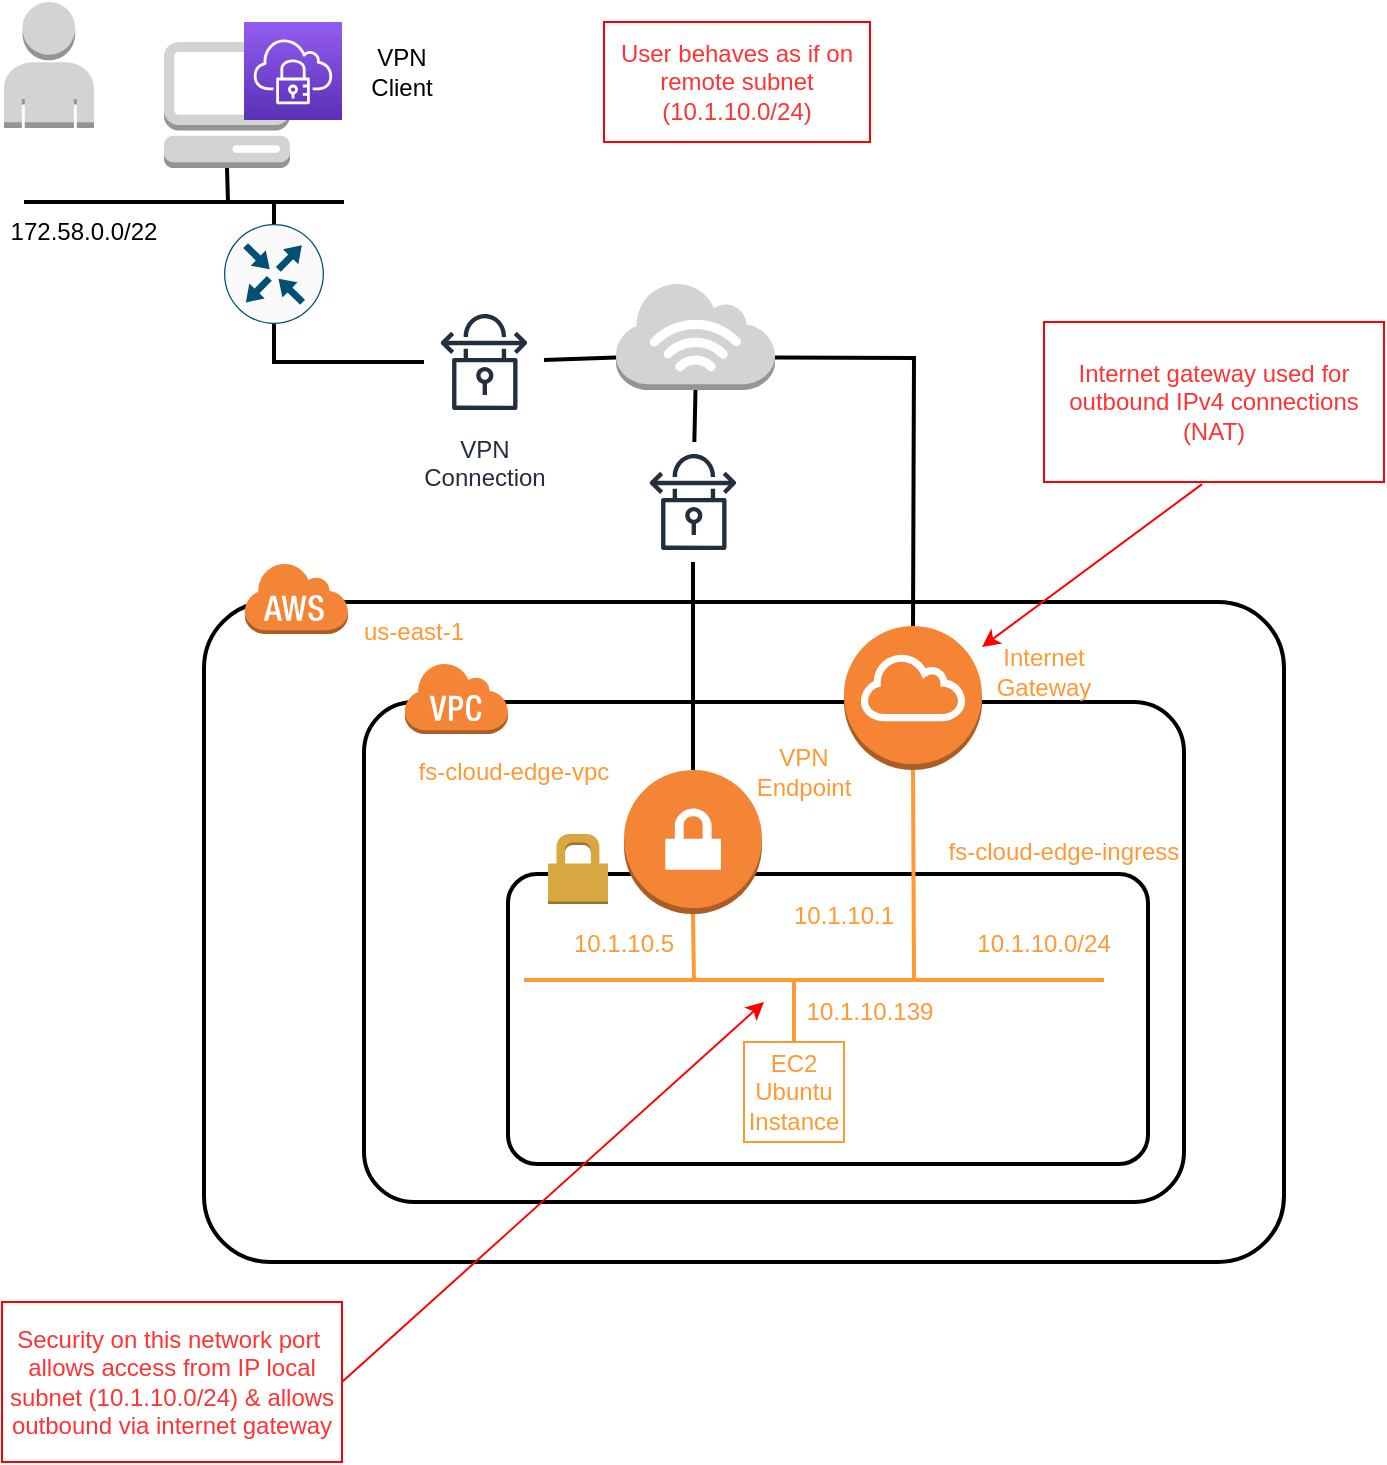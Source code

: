 <mxfile>
    <diagram id="jgDV_dqzoq21Y1PlJQLf" name="Page-1">
        <mxGraphModel dx="1774" dy="807" grid="1" gridSize="10" guides="1" tooltips="1" connect="1" arrows="1" fold="1" page="1" pageScale="1" pageWidth="827" pageHeight="1169" math="0" shadow="0">
            <root>
                <mxCell id="0"/>
                <object label="Base" id="1">
                    <mxCell style="" parent="0"/>
                </object>
                <mxCell id="2" value="" style="rounded=1;arcSize=10;dashed=0;fillColor=none;gradientColor=none;strokeWidth=2;" parent="1" vertex="1">
                    <mxGeometry x="180" y="340" width="540" height="330" as="geometry"/>
                </mxCell>
                <mxCell id="3" value="" style="dashed=0;html=1;shape=mxgraph.aws3.cloud;fillColor=#F58536;gradientColor=none;dashed=0;" parent="1" vertex="1">
                    <mxGeometry x="200" y="320" width="52" height="36" as="geometry"/>
                </mxCell>
                <mxCell id="5" value="" style="outlineConnect=0;dashed=0;verticalLabelPosition=bottom;verticalAlign=top;align=center;html=1;shape=mxgraph.aws3.internet_3;fillColor=#D2D3D3;gradientColor=none;" parent="1" vertex="1">
                    <mxGeometry x="386" y="180" width="79.5" height="54" as="geometry"/>
                </mxCell>
                <mxCell id="11" value="" style="outlineConnect=0;dashed=0;verticalLabelPosition=bottom;verticalAlign=top;align=center;html=1;shape=mxgraph.aws3.user;fillColor=#D2D3D3;gradientColor=none;" parent="1" vertex="1">
                    <mxGeometry x="80" y="40" width="45" height="63" as="geometry"/>
                </mxCell>
                <mxCell id="12" value="" style="outlineConnect=0;dashed=0;verticalLabelPosition=bottom;verticalAlign=top;align=center;html=1;shape=mxgraph.aws3.management_console;fillColor=#D2D3D3;gradientColor=none;" parent="1" vertex="1">
                    <mxGeometry x="160" y="60" width="63" height="63" as="geometry"/>
                </mxCell>
                <mxCell id="46" value="" style="sketch=0;points=[[0.5,0,0],[1,0.5,0],[0.5,1,0],[0,0.5,0],[0.145,0.145,0],[0.856,0.145,0],[0.855,0.856,0],[0.145,0.855,0]];verticalLabelPosition=bottom;html=1;verticalAlign=top;aspect=fixed;align=center;pointerEvents=1;shape=mxgraph.cisco19.rect;prIcon=router;fillColor=#FAFAFA;strokeColor=#005073;fontColor=#FF9933;" parent="1" vertex="1">
                    <mxGeometry x="190" y="151" width="50" height="50" as="geometry"/>
                </mxCell>
                <object label="VPC" id="6">
                    <mxCell style="" parent="0"/>
                </object>
                <mxCell id="7" value="" style="rounded=1;arcSize=10;dashed=0;fillColor=none;gradientColor=none;strokeWidth=2;" parent="6" vertex="1">
                    <mxGeometry x="260" y="390" width="410" height="250" as="geometry"/>
                </mxCell>
                <mxCell id="8" value="" style="dashed=0;html=1;shape=mxgraph.aws3.virtual_private_cloud;fillColor=#F58536;gradientColor=none;dashed=0;" parent="6" vertex="1">
                    <mxGeometry x="280" y="370" width="52" height="36" as="geometry"/>
                </mxCell>
                <mxCell id="16" value="" style="rounded=1;arcSize=10;dashed=0;fillColor=none;gradientColor=none;strokeWidth=2;" parent="6" vertex="1">
                    <mxGeometry x="332" y="476" width="320" height="145" as="geometry"/>
                </mxCell>
                <mxCell id="17" value="" style="dashed=0;html=1;shape=mxgraph.aws3.permissions;fillColor=#D9A741;gradientColor=none;dashed=0;" parent="6" vertex="1">
                    <mxGeometry x="352" y="456" width="30" height="35" as="geometry"/>
                </mxCell>
                <object label="Networking" id="4">
                    <mxCell style="" parent="0"/>
                </object>
                <mxCell id="18" value="" style="endArrow=none;html=1;strokeWidth=2;strokeColor=#FF9933;" parent="4" edge="1">
                    <mxGeometry width="50" height="50" relative="1" as="geometry">
                        <mxPoint x="340" y="529" as="sourcePoint"/>
                        <mxPoint x="630" y="529" as="targetPoint"/>
                    </mxGeometry>
                </mxCell>
                <mxCell id="19" value="10.1.10.0/24" style="text;html=1;strokeColor=none;fillColor=none;align=center;verticalAlign=middle;whiteSpace=wrap;rounded=0;fontColor=#FF9933;" parent="4" vertex="1">
                    <mxGeometry x="570" y="496" width="60" height="30" as="geometry"/>
                </mxCell>
                <mxCell id="20" value="172.58.0.0/22" style="text;html=1;strokeColor=none;fillColor=none;align=center;verticalAlign=middle;whiteSpace=wrap;rounded=0;" parent="4" vertex="1">
                    <mxGeometry x="90" y="140" width="60" height="30" as="geometry"/>
                </mxCell>
                <mxCell id="24" value="" style="endArrow=none;html=1;fontColor=#FF9933;strokeColor=#FF9933;strokeWidth=2;entryX=0.5;entryY=1;entryDx=0;entryDy=0;entryPerimeter=0;" parent="4" target="51" edge="1">
                    <mxGeometry width="50" height="50" relative="1" as="geometry">
                        <mxPoint x="425" y="530" as="sourcePoint"/>
                        <mxPoint x="424.634" y="432" as="targetPoint"/>
                    </mxGeometry>
                </mxCell>
                <mxCell id="25" value="" style="endArrow=none;html=1;fontColor=#FF9933;strokeColor=#000000;strokeWidth=2;" parent="4" edge="1">
                    <mxGeometry width="50" height="50" relative="1" as="geometry">
                        <mxPoint x="90" y="140" as="sourcePoint"/>
                        <mxPoint x="250" y="140" as="targetPoint"/>
                    </mxGeometry>
                </mxCell>
                <mxCell id="27" value="" style="endArrow=none;html=1;fontColor=#FF9933;strokeColor=#000000;strokeWidth=2;entryX=0.5;entryY=1;entryDx=0;entryDy=0;entryPerimeter=0;" parent="4" target="12" edge="1">
                    <mxGeometry width="50" height="50" relative="1" as="geometry">
                        <mxPoint x="192" y="140" as="sourcePoint"/>
                        <mxPoint x="-10" y="140" as="targetPoint"/>
                    </mxGeometry>
                </mxCell>
                <mxCell id="29" value="" style="endArrow=none;html=1;fontColor=#FF9933;strokeColor=#000000;strokeWidth=2;entryX=0.5;entryY=1;entryDx=0;entryDy=0;entryPerimeter=0;startArrow=none;" parent="4" source="76" target="5" edge="1">
                    <mxGeometry width="50" height="50" relative="1" as="geometry">
                        <mxPoint x="424.778" y="360" as="sourcePoint"/>
                        <mxPoint x="110" y="240" as="targetPoint"/>
                    </mxGeometry>
                </mxCell>
                <mxCell id="30" value="" style="rounded=0;whiteSpace=wrap;html=1;fontColor=#FF9933;strokeColor=#FF9933;" parent="4" vertex="1">
                    <mxGeometry x="450" y="560" width="50" height="50" as="geometry"/>
                </mxCell>
                <mxCell id="31" value="" style="endArrow=none;html=1;fontColor=#FF9933;strokeColor=#FF9933;strokeWidth=2;entryX=0.5;entryY=0;entryDx=0;entryDy=0;" parent="4" target="30" edge="1">
                    <mxGeometry width="50" height="50" relative="1" as="geometry">
                        <mxPoint x="475" y="530" as="sourcePoint"/>
                        <mxPoint x="70" y="470" as="targetPoint"/>
                    </mxGeometry>
                </mxCell>
                <mxCell id="32" value="EC2 Ubuntu Instance" style="text;html=1;strokeColor=none;fillColor=none;align=center;verticalAlign=middle;whiteSpace=wrap;rounded=0;fontColor=#FF9933;" parent="4" vertex="1">
                    <mxGeometry x="445" y="570" width="60" height="30" as="geometry"/>
                </mxCell>
                <mxCell id="33" value="10.1.10.139" style="text;html=1;strokeColor=none;fillColor=none;align=center;verticalAlign=middle;whiteSpace=wrap;rounded=0;fontColor=#FF9933;" parent="4" vertex="1">
                    <mxGeometry x="483" y="530" width="60" height="30" as="geometry"/>
                </mxCell>
                <mxCell id="39" value="fs-cloud-edge-ingress" style="text;html=1;strokeColor=none;fillColor=none;align=center;verticalAlign=middle;whiteSpace=wrap;rounded=0;fontColor=#FF9933;" parent="4" vertex="1">
                    <mxGeometry x="505" y="450" width="210" height="30" as="geometry"/>
                </mxCell>
                <mxCell id="40" value="fs-cloud-edge-vpc" style="text;html=1;strokeColor=none;fillColor=none;align=center;verticalAlign=middle;whiteSpace=wrap;rounded=0;fontColor=#FF9933;" parent="4" vertex="1">
                    <mxGeometry x="230" y="410" width="210" height="30" as="geometry"/>
                </mxCell>
                <mxCell id="41" value="us-east-1" style="text;html=1;strokeColor=none;fillColor=none;align=center;verticalAlign=middle;whiteSpace=wrap;rounded=0;fontColor=#FF9933;" parent="4" vertex="1">
                    <mxGeometry x="180" y="340" width="210" height="30" as="geometry"/>
                </mxCell>
                <mxCell id="47" value="" style="endArrow=none;html=1;fontColor=#FF9933;strokeColor=#000000;strokeWidth=2;exitX=0.5;exitY=0;exitDx=0;exitDy=0;exitPerimeter=0;" parent="4" source="46" edge="1">
                    <mxGeometry width="50" height="50" relative="1" as="geometry">
                        <mxPoint x="202" y="150" as="sourcePoint"/>
                        <mxPoint x="215" y="140" as="targetPoint"/>
                    </mxGeometry>
                </mxCell>
                <mxCell id="51" value="" style="outlineConnect=0;dashed=0;verticalLabelPosition=bottom;verticalAlign=top;align=center;html=1;shape=mxgraph.aws3.vpn_gateway;fillColor=#F58536;gradientColor=none;" vertex="1" parent="4">
                    <mxGeometry x="390" y="424" width="69" height="72" as="geometry"/>
                </mxCell>
                <mxCell id="53" value="VPN&#10;Connection" style="sketch=0;outlineConnect=0;fontColor=#232F3E;gradientColor=none;strokeColor=#232F3E;fillColor=#ffffff;dashed=0;verticalLabelPosition=bottom;verticalAlign=top;align=center;html=1;fontSize=12;fontStyle=0;aspect=fixed;shape=mxgraph.aws4.resourceIcon;resIcon=mxgraph.aws4.vpn_connection;" vertex="1" parent="4">
                    <mxGeometry x="290" y="190" width="60" height="60" as="geometry"/>
                </mxCell>
                <mxCell id="54" value="" style="endArrow=none;html=1;fontColor=#FF9933;strokeColor=#000000;strokeWidth=2;exitX=0.5;exitY=1;exitDx=0;exitDy=0;exitPerimeter=0;rounded=0;" edge="1" parent="4" source="46" target="53">
                    <mxGeometry width="50" height="50" relative="1" as="geometry">
                        <mxPoint x="215" y="201" as="sourcePoint"/>
                        <mxPoint x="386" y="217.8" as="targetPoint"/>
                        <Array as="points">
                            <mxPoint x="215" y="220"/>
                        </Array>
                    </mxGeometry>
                </mxCell>
                <mxCell id="55" value="" style="endArrow=none;html=1;entryX=0;entryY=0.7;entryDx=0;entryDy=0;entryPerimeter=0;strokeWidth=2;" edge="1" parent="4" source="53" target="5">
                    <mxGeometry width="50" height="50" relative="1" as="geometry">
                        <mxPoint x="310" y="160" as="sourcePoint"/>
                        <mxPoint x="360" y="110" as="targetPoint"/>
                    </mxGeometry>
                </mxCell>
                <mxCell id="58" value="" style="sketch=0;points=[[0,0,0],[0.25,0,0],[0.5,0,0],[0.75,0,0],[1,0,0],[0,1,0],[0.25,1,0],[0.5,1,0],[0.75,1,0],[1,1,0],[0,0.25,0],[0,0.5,0],[0,0.75,0],[1,0.25,0],[1,0.5,0],[1,0.75,0]];outlineConnect=0;fontColor=#232F3E;gradientColor=#945DF2;gradientDirection=north;fillColor=#5A30B5;strokeColor=#ffffff;dashed=0;verticalLabelPosition=bottom;verticalAlign=top;align=center;html=1;fontSize=12;fontStyle=0;aspect=fixed;shape=mxgraph.aws4.resourceIcon;resIcon=mxgraph.aws4.client_vpn;" vertex="1" parent="4">
                    <mxGeometry x="200" y="50" width="49" height="49" as="geometry"/>
                </mxCell>
                <mxCell id="59" value="VPN&lt;br&gt;Client" style="text;html=1;strokeColor=none;fillColor=none;align=center;verticalAlign=middle;whiteSpace=wrap;rounded=0;" vertex="1" parent="4">
                    <mxGeometry x="249" y="59.5" width="60" height="30" as="geometry"/>
                </mxCell>
                <mxCell id="60" value="10.1.10.5" style="text;html=1;strokeColor=none;fillColor=none;align=center;verticalAlign=middle;whiteSpace=wrap;rounded=0;fontColor=#FF9933;" vertex="1" parent="4">
                    <mxGeometry x="360" y="496" width="60" height="30" as="geometry"/>
                </mxCell>
                <mxCell id="61" value="" style="outlineConnect=0;dashed=0;verticalLabelPosition=bottom;verticalAlign=top;align=center;html=1;shape=mxgraph.aws3.internet_gateway;fillColor=#F58534;gradientColor=none;" vertex="1" parent="4">
                    <mxGeometry x="500" y="352" width="69" height="72" as="geometry"/>
                </mxCell>
                <mxCell id="63" value="VPN Endpoint" style="text;html=1;strokeColor=none;fillColor=none;align=center;verticalAlign=middle;whiteSpace=wrap;rounded=0;fontColor=#FF9933;" vertex="1" parent="4">
                    <mxGeometry x="450" y="410" width="60" height="30" as="geometry"/>
                </mxCell>
                <mxCell id="64" value="Internet&lt;br&gt;Gateway" style="text;html=1;strokeColor=none;fillColor=none;align=center;verticalAlign=middle;whiteSpace=wrap;rounded=0;fontColor=#FF9933;" vertex="1" parent="4">
                    <mxGeometry x="570" y="360" width="60" height="30" as="geometry"/>
                </mxCell>
                <mxCell id="65" value="" style="endArrow=none;html=1;fontColor=#FF9933;strokeColor=#000000;strokeWidth=2;entryX=1;entryY=0.7;entryDx=0;entryDy=0;entryPerimeter=0;exitX=0.5;exitY=0;exitDx=0;exitDy=0;exitPerimeter=0;rounded=0;" edge="1" parent="4" source="61" target="5">
                    <mxGeometry width="50" height="50" relative="1" as="geometry">
                        <mxPoint x="434.699" y="434" as="sourcePoint"/>
                        <mxPoint x="435.75" y="244" as="targetPoint"/>
                        <Array as="points">
                            <mxPoint x="535" y="218"/>
                        </Array>
                    </mxGeometry>
                </mxCell>
                <mxCell id="66" value="" style="endArrow=none;html=1;rounded=0;strokeWidth=2;entryX=0.5;entryY=1;entryDx=0;entryDy=0;entryPerimeter=0;exitX=0.867;exitY=-0.033;exitDx=0;exitDy=0;exitPerimeter=0;strokeColor=#FF9933;" edge="1" parent="4" source="33" target="61">
                    <mxGeometry width="50" height="50" relative="1" as="geometry">
                        <mxPoint x="535" y="520" as="sourcePoint"/>
                        <mxPoint x="660" y="290" as="targetPoint"/>
                    </mxGeometry>
                </mxCell>
                <mxCell id="67" value="10.1.10.1" style="text;html=1;strokeColor=none;fillColor=none;align=center;verticalAlign=middle;whiteSpace=wrap;rounded=0;fontColor=#FF9933;" vertex="1" parent="4">
                    <mxGeometry x="470" y="482" width="60" height="30" as="geometry"/>
                </mxCell>
                <mxCell id="76" value="" style="sketch=0;outlineConnect=0;fontColor=#232F3E;gradientColor=none;strokeColor=#232F3E;fillColor=#ffffff;dashed=0;verticalLabelPosition=bottom;verticalAlign=top;align=center;html=1;fontSize=12;fontStyle=0;aspect=fixed;shape=mxgraph.aws4.resourceIcon;resIcon=mxgraph.aws4.vpn_connection;" vertex="1" parent="4">
                    <mxGeometry x="394.5" y="260" width="60" height="60" as="geometry"/>
                </mxCell>
                <mxCell id="77" value="" style="endArrow=none;html=1;fontColor=#FF9933;strokeColor=#000000;strokeWidth=2;entryX=0.5;entryY=1;entryDx=0;entryDy=0;entryPerimeter=0;" edge="1" parent="4" source="51" target="76">
                    <mxGeometry width="50" height="50" relative="1" as="geometry">
                        <mxPoint x="424.699" y="424" as="sourcePoint"/>
                        <mxPoint x="425.75" y="234" as="targetPoint"/>
                    </mxGeometry>
                </mxCell>
                <object label="Comments" id="69">
                    <mxCell parent="0"/>
                </object>
                <mxCell id="70" value="Security on this network port&amp;nbsp;&lt;br&gt;allows access from IP local subnet (10.1.10.0/24) &amp;amp; allows outbound via internet gateway" style="rounded=0;whiteSpace=wrap;html=1;fontColor=#FF3333;strokeColor=#FF0000;" vertex="1" parent="69">
                    <mxGeometry x="79" y="690" width="170" height="80" as="geometry"/>
                </mxCell>
                <mxCell id="71" value="" style="endArrow=classic;html=1;fontColor=#FF3333;strokeColor=#FF0000;strokeWidth=1;exitX=1;exitY=0.5;exitDx=0;exitDy=0;" edge="1" parent="69" source="70">
                    <mxGeometry width="50" height="50" relative="1" as="geometry">
                        <mxPoint x="40" y="360" as="sourcePoint"/>
                        <mxPoint x="460" y="540" as="targetPoint"/>
                    </mxGeometry>
                </mxCell>
                <mxCell id="72" value="User behaves as if on remote subnet (10.1.10.0/24)" style="rounded=0;whiteSpace=wrap;html=1;fontColor=#FF3333;strokeColor=#FF0000;" vertex="1" parent="69">
                    <mxGeometry x="380" y="50" width="133" height="60" as="geometry"/>
                </mxCell>
                <mxCell id="73" value="Internet gateway used for outbound IPv4 connections (NAT)" style="rounded=0;whiteSpace=wrap;html=1;fontColor=#FF3333;strokeColor=#FF0000;" vertex="1" parent="69">
                    <mxGeometry x="600" y="200" width="170" height="80" as="geometry"/>
                </mxCell>
                <mxCell id="74" value="" style="endArrow=classic;html=1;fontColor=#FF3333;strokeColor=#FF0000;strokeWidth=1;exitX=0.465;exitY=1.013;exitDx=0;exitDy=0;exitPerimeter=0;" edge="1" parent="69" source="73" target="61">
                    <mxGeometry width="50" height="50" relative="1" as="geometry">
                        <mxPoint x="259" y="740" as="sourcePoint"/>
                        <mxPoint x="580" y="330" as="targetPoint"/>
                    </mxGeometry>
                </mxCell>
            </root>
        </mxGraphModel>
    </diagram>
</mxfile>